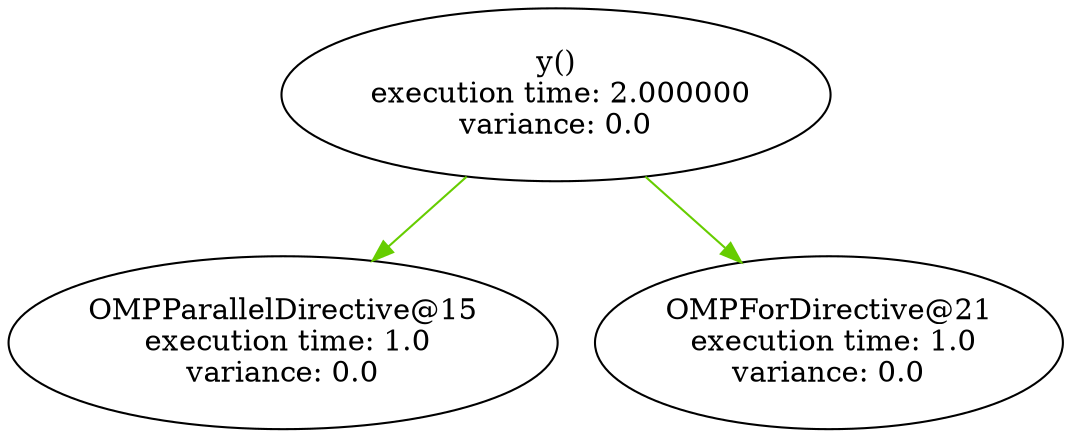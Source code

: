 digraph G {
	graph [bb="0,0,459,204"];
	node [label="\N"];
	"OMPParallelDirective@15"	 [height=1.1471,
		label="OMPParallelDirective@15\n execution time: 1.0\nvariance: 0.0",
		pos="118,42",
		width=3.2896];
	y	 [height=1.1471,
		label="y()\n execution time: 2.000000\nvariance: 0.0",
		pos="237,162",
		width=3.1762];
	y -> "OMPParallelDirective@15"	 [color=chartreuse3,
		pos="e,156.64,81.319 198.69,123.01 187.66,112.07 175.5,100.02 164.05,88.663"];
	"OMPForDirective@21"	 [height=1.1471,
		label="OMPForDirective@21\n execution time: 1.0\nvariance: 0.0",
		pos="357,42",
		width=2.8384];
	y -> "OMPForDirective@21"	 [color=chartreuse3,
		pos="e,318.85,80.511 275.63,123.01 287.09,111.74 299.75,99.297 311.6,87.645"];
}
